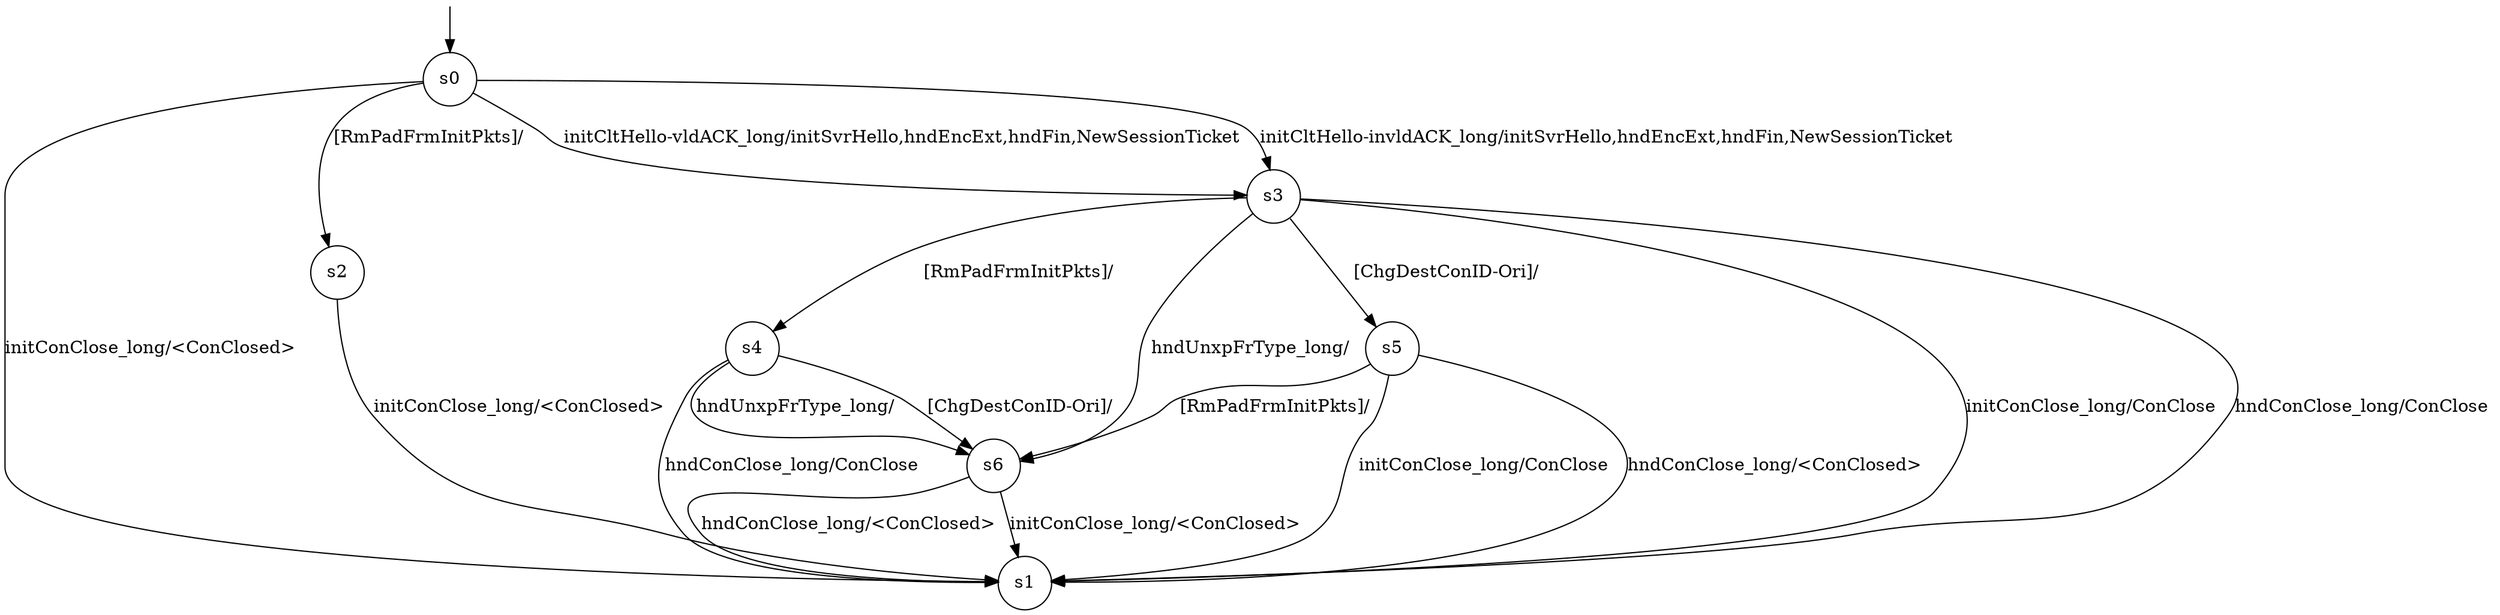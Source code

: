 digraph g {

s0 [shape="circle" label="s0"];
s1 [shape="circle" label="s1"];
s2 [shape="circle" label="s2"];
s3 [shape="circle" label="s3"];
s4 [shape="circle" label="s4"];
s5 [shape="circle" label="s5"];
s6 [shape="circle" label="s6"];
s0 -> s1 [label="initConClose_long/<ConClosed> "];
s0 -> s3 [label="initCltHello-vldACK_long/initSvrHello,hndEncExt,hndFin,NewSessionTicket "];
s0 -> s3 [label="initCltHello-invldACK_long/initSvrHello,hndEncExt,hndFin,NewSessionTicket "];
s0 -> s2 [label="[RmPadFrmInitPkts]/ "];
s2 -> s1 [label="initConClose_long/<ConClosed> "];
s3 -> s1 [label="initConClose_long/ConClose "];
s3 -> s1 [label="hndConClose_long/ConClose "];
s3 -> s6 [label="hndUnxpFrType_long/ "];
s3 -> s5 [label="[ChgDestConID-Ori]/ "];
s3 -> s4 [label="[RmPadFrmInitPkts]/ "];
s4 -> s1 [label="hndConClose_long/ConClose "];
s4 -> s6 [label="hndUnxpFrType_long/ "];
s4 -> s6 [label="[ChgDestConID-Ori]/ "];
s5 -> s1 [label="initConClose_long/ConClose "];
s5 -> s1 [label="hndConClose_long/<ConClosed> "];
s5 -> s6 [label="[RmPadFrmInitPkts]/ "];
s6 -> s1 [label="initConClose_long/<ConClosed> "];
s6 -> s1 [label="hndConClose_long/<ConClosed> "];

__start0 [label="" shape="none" width="0" height="0"];
__start0 -> s0;

}

